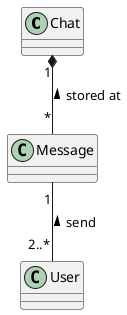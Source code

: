 @startuml ipc_05_1_analysis.png

Chat "1" *-- "*" Message : stored at <
Message "1" -- "2..*"User : send <

@enduml
